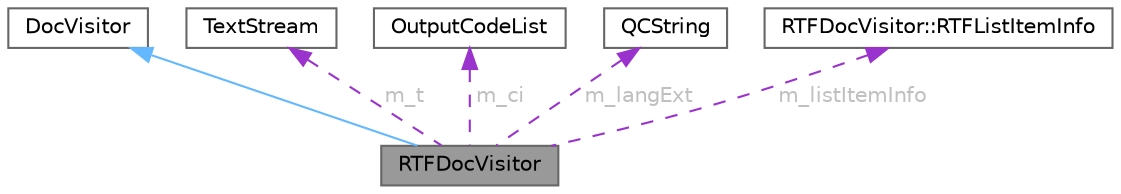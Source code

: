 digraph "RTFDocVisitor"
{
 // INTERACTIVE_SVG=YES
 // LATEX_PDF_SIZE
  bgcolor="transparent";
  edge [fontname=Helvetica,fontsize=10,labelfontname=Helvetica,labelfontsize=10];
  node [fontname=Helvetica,fontsize=10,shape=box,height=0.2,width=0.4];
  Node1 [id="Node000001",label="RTFDocVisitor",height=0.2,width=0.4,color="gray40", fillcolor="grey60", style="filled", fontcolor="black",tooltip="Concrete visitor implementation for RTF output."];
  Node2 -> Node1 [id="edge1_Node000001_Node000002",dir="back",color="steelblue1",style="solid",tooltip=" "];
  Node2 [id="Node000002",label="DocVisitor",height=0.2,width=0.4,color="gray40", fillcolor="white", style="filled",URL="$d0/d78/class_doc_visitor.html",tooltip="Helper base class for functionality shared by all visitors."];
  Node3 -> Node1 [id="edge2_Node000001_Node000003",dir="back",color="darkorchid3",style="dashed",tooltip=" ",label=" m_t",fontcolor="grey" ];
  Node3 [id="Node000003",label="TextStream",height=0.2,width=0.4,color="gray40", fillcolor="white", style="filled",URL="$d3/d30/class_text_stream.html",tooltip="Text streaming class that buffers data."];
  Node4 -> Node1 [id="edge3_Node000001_Node000004",dir="back",color="darkorchid3",style="dashed",tooltip=" ",label=" m_ci",fontcolor="grey" ];
  Node4 [id="Node000004",label="OutputCodeList",height=0.2,width=0.4,color="gray40", fillcolor="white", style="filled",URL="$db/d8e/class_output_code_list.html",tooltip="Class representing a list of different code generators."];
  Node5 -> Node1 [id="edge4_Node000001_Node000005",dir="back",color="darkorchid3",style="dashed",tooltip=" ",label=" m_langExt",fontcolor="grey" ];
  Node5 [id="Node000005",label="QCString",height=0.2,width=0.4,color="gray40", fillcolor="white", style="filled",URL="$d9/d45/class_q_c_string.html",tooltip="This is an alternative implementation of QCString."];
  Node6 -> Node1 [id="edge5_Node000001_Node000006",dir="back",color="darkorchid3",style="dashed",tooltip=" ",label=" m_listItemInfo",fontcolor="grey" ];
  Node6 [id="Node000006",label="RTFDocVisitor::RTFListItemInfo",height=0.2,width=0.4,color="gray40", fillcolor="white", style="filled",URL="$d9/d88/struct_r_t_f_doc_visitor_1_1_r_t_f_list_item_info.html",tooltip=" "];
}
